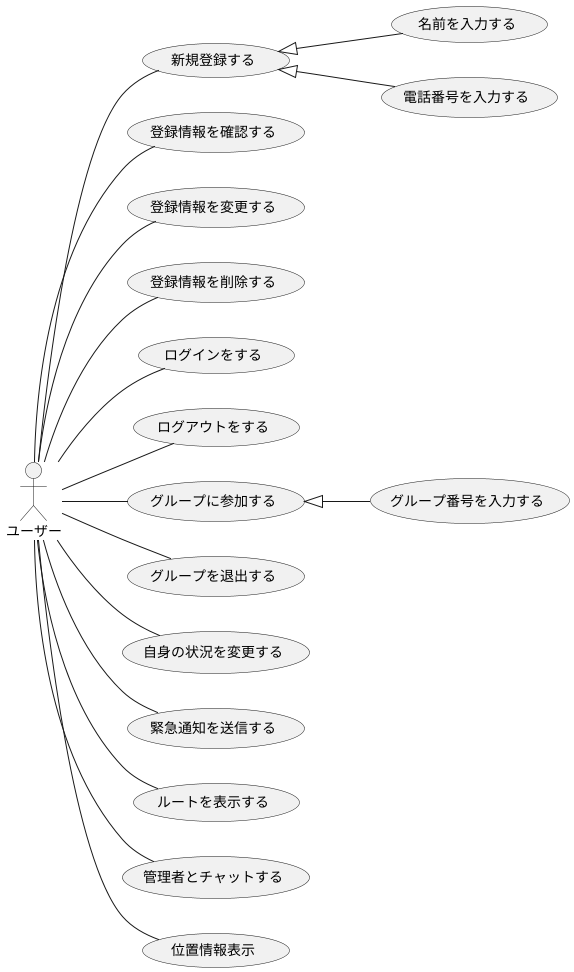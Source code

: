 @startuml ユースケース

left to right direction
actor ユーザー

ユーザー -- (新規登録する)
ユーザー -- (登録情報を確認する)
ユーザー -- (登録情報を変更する)
ユーザー -- (登録情報を削除する)
ユーザー -- (ログインをする)
ユーザー -- (ログアウトをする)
ユーザー -- (グループに参加する)
ユーザー -- (グループを退出する)
ユーザー -- (自身の状況を変更する)
ユーザー -- (緊急通知を送信する)
ユーザー -- (ルートを表示する)
ユーザー -- (管理者とチャットする)
ユーザー -- (位置情報表示)


(新規登録する) <|-- (名前を入力する)
(新規登録する) <|-- (電話番号を入力する)

(グループに参加する) <|-- (グループ番号を入力する)

@enduml
